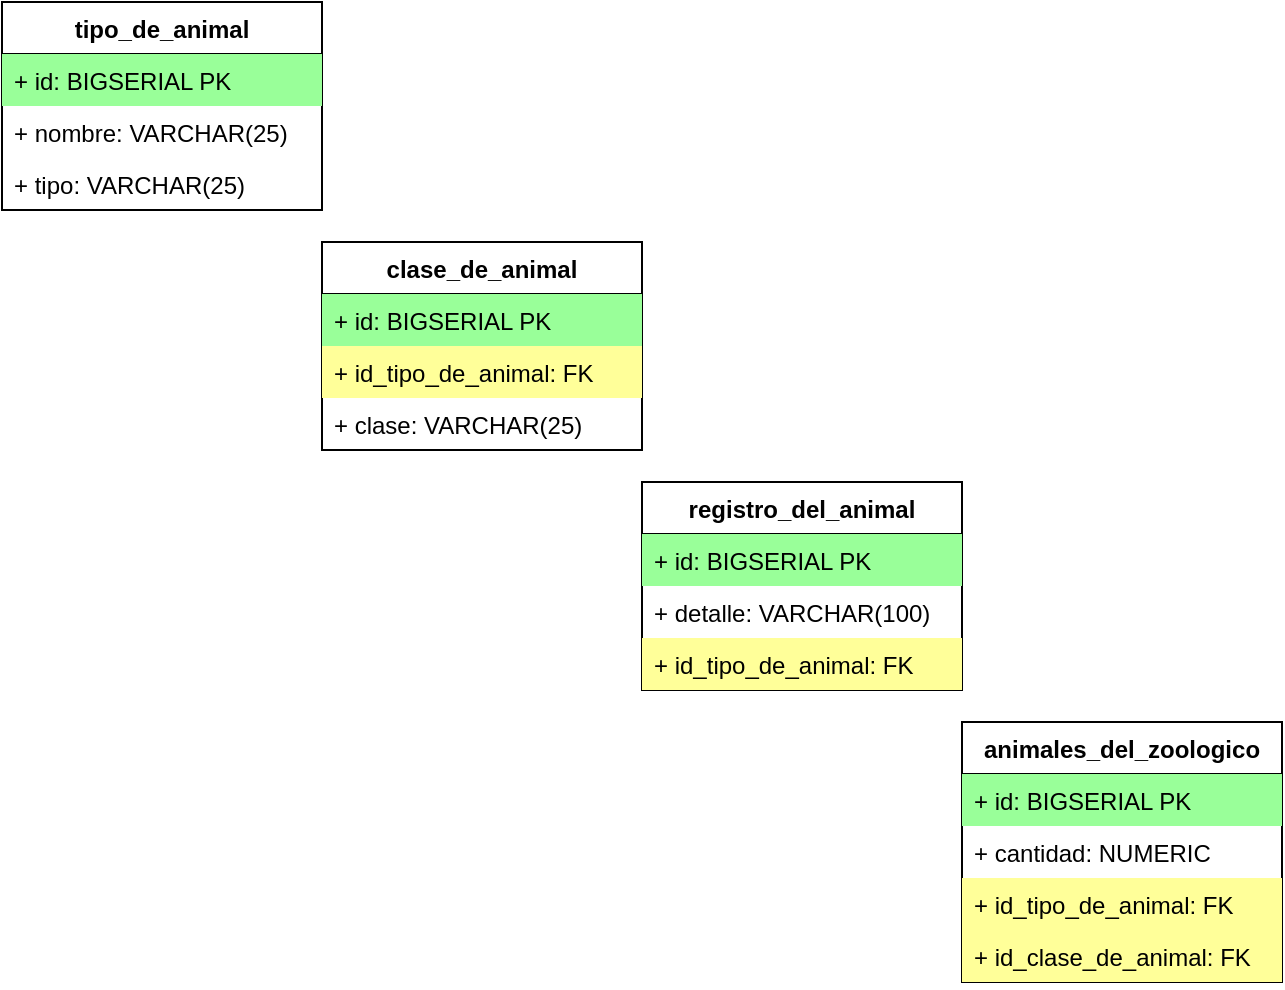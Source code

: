 <mxfile version="14.1.8" type="device"><diagram id="ZN68gTJ8dusZeaVZvQAO" name="Página-1"><mxGraphModel dx="1092" dy="504" grid="1" gridSize="10" guides="1" tooltips="1" connect="1" arrows="1" fold="1" page="1" pageScale="1" pageWidth="827" pageHeight="1169" math="0" shadow="0"><root><mxCell id="0"/><mxCell id="1" parent="0"/><mxCell id="hshZkQrLl-ibZ2I1Zfgl-1" value="tipo_de_animal" style="swimlane;fontStyle=1;align=center;verticalAlign=top;childLayout=stackLayout;horizontal=1;startSize=26;horizontalStack=0;resizeParent=1;resizeParentMax=0;resizeLast=0;collapsible=1;marginBottom=0;" parent="1" vertex="1"><mxGeometry x="40" width="160" height="104" as="geometry"/></mxCell><mxCell id="hshZkQrLl-ibZ2I1Zfgl-2" value="+ id: BIGSERIAL PK" style="text;strokeColor=none;fillColor=#99FF99;align=left;verticalAlign=top;spacingLeft=4;spacingRight=4;overflow=hidden;rotatable=0;points=[[0,0.5],[1,0.5]];portConstraint=eastwest;" parent="hshZkQrLl-ibZ2I1Zfgl-1" vertex="1"><mxGeometry y="26" width="160" height="26" as="geometry"/></mxCell><mxCell id="hshZkQrLl-ibZ2I1Zfgl-18" value="+ nombre: VARCHAR(25)" style="text;strokeColor=none;fillColor=none;align=left;verticalAlign=top;spacingLeft=4;spacingRight=4;overflow=hidden;rotatable=0;points=[[0,0.5],[1,0.5]];portConstraint=eastwest;" parent="hshZkQrLl-ibZ2I1Zfgl-1" vertex="1"><mxGeometry y="52" width="160" height="26" as="geometry"/></mxCell><mxCell id="hshZkQrLl-ibZ2I1Zfgl-19" value="+ tipo: VARCHAR(25)" style="text;strokeColor=none;fillColor=none;align=left;verticalAlign=top;spacingLeft=4;spacingRight=4;overflow=hidden;rotatable=0;points=[[0,0.5],[1,0.5]];portConstraint=eastwest;" parent="hshZkQrLl-ibZ2I1Zfgl-1" vertex="1"><mxGeometry y="78" width="160" height="26" as="geometry"/></mxCell><mxCell id="hshZkQrLl-ibZ2I1Zfgl-5" value="registro_del_animal" style="swimlane;fontStyle=1;align=center;verticalAlign=top;childLayout=stackLayout;horizontal=1;startSize=26;horizontalStack=0;resizeParent=1;resizeParentMax=0;resizeLast=0;collapsible=1;marginBottom=0;" parent="1" vertex="1"><mxGeometry x="360" y="240" width="160" height="104" as="geometry"/></mxCell><mxCell id="hshZkQrLl-ibZ2I1Zfgl-22" value="+ id: BIGSERIAL PK" style="text;strokeColor=none;fillColor=#99FF99;align=left;verticalAlign=top;spacingLeft=4;spacingRight=4;overflow=hidden;rotatable=0;points=[[0,0.5],[1,0.5]];portConstraint=eastwest;" parent="hshZkQrLl-ibZ2I1Zfgl-5" vertex="1"><mxGeometry y="26" width="160" height="26" as="geometry"/></mxCell><mxCell id="hshZkQrLl-ibZ2I1Zfgl-6" value="+ detalle: VARCHAR(100)" style="text;strokeColor=none;fillColor=none;align=left;verticalAlign=top;spacingLeft=4;spacingRight=4;overflow=hidden;rotatable=0;points=[[0,0.5],[1,0.5]];portConstraint=eastwest;" parent="hshZkQrLl-ibZ2I1Zfgl-5" vertex="1"><mxGeometry y="52" width="160" height="26" as="geometry"/></mxCell><mxCell id="hshZkQrLl-ibZ2I1Zfgl-26" value="+ id_tipo_de_animal: FK" style="text;strokeColor=none;fillColor=#FFFF99;align=left;verticalAlign=top;spacingLeft=4;spacingRight=4;overflow=hidden;rotatable=0;points=[[0,0.5],[1,0.5]];portConstraint=eastwest;" parent="hshZkQrLl-ibZ2I1Zfgl-5" vertex="1"><mxGeometry y="78" width="160" height="26" as="geometry"/></mxCell><mxCell id="hshZkQrLl-ibZ2I1Zfgl-9" value="animales_del_zoologico" style="swimlane;fontStyle=1;align=center;verticalAlign=top;childLayout=stackLayout;horizontal=1;startSize=26;horizontalStack=0;resizeParent=1;resizeParentMax=0;resizeLast=0;collapsible=1;marginBottom=0;" parent="1" vertex="1"><mxGeometry x="520" y="360" width="160" height="130" as="geometry"/></mxCell><mxCell id="hshZkQrLl-ibZ2I1Zfgl-25" value="+ id: BIGSERIAL PK" style="text;strokeColor=none;fillColor=#99FF99;align=left;verticalAlign=top;spacingLeft=4;spacingRight=4;overflow=hidden;rotatable=0;points=[[0,0.5],[1,0.5]];portConstraint=eastwest;" parent="hshZkQrLl-ibZ2I1Zfgl-9" vertex="1"><mxGeometry y="26" width="160" height="26" as="geometry"/></mxCell><mxCell id="hshZkQrLl-ibZ2I1Zfgl-10" value="+ cantidad: NUMERIC" style="text;strokeColor=none;fillColor=none;align=left;verticalAlign=top;spacingLeft=4;spacingRight=4;overflow=hidden;rotatable=0;points=[[0,0.5],[1,0.5]];portConstraint=eastwest;" parent="hshZkQrLl-ibZ2I1Zfgl-9" vertex="1"><mxGeometry y="52" width="160" height="26" as="geometry"/></mxCell><mxCell id="hshZkQrLl-ibZ2I1Zfgl-29" value="+ id_tipo_de_animal: FK" style="text;strokeColor=none;fillColor=#FFFF99;align=left;verticalAlign=top;spacingLeft=4;spacingRight=4;overflow=hidden;rotatable=0;points=[[0,0.5],[1,0.5]];portConstraint=eastwest;" parent="hshZkQrLl-ibZ2I1Zfgl-9" vertex="1"><mxGeometry y="78" width="160" height="26" as="geometry"/></mxCell><mxCell id="hshZkQrLl-ibZ2I1Zfgl-28" value="+ id_clase_de_animal: FK" style="text;strokeColor=none;fillColor=#FFFF99;align=left;verticalAlign=top;spacingLeft=4;spacingRight=4;overflow=hidden;rotatable=0;points=[[0,0.5],[1,0.5]];portConstraint=eastwest;" parent="hshZkQrLl-ibZ2I1Zfgl-9" vertex="1"><mxGeometry y="104" width="160" height="26" as="geometry"/></mxCell><mxCell id="hshZkQrLl-ibZ2I1Zfgl-13" value="clase_de_animal" style="swimlane;fontStyle=1;align=center;verticalAlign=top;childLayout=stackLayout;horizontal=1;startSize=26;horizontalStack=0;resizeParent=1;resizeParentMax=0;resizeLast=0;collapsible=1;marginBottom=0;" parent="1" vertex="1"><mxGeometry x="200" y="120" width="160" height="104" as="geometry"/></mxCell><mxCell id="hshZkQrLl-ibZ2I1Zfgl-14" value="+ id: BIGSERIAL PK" style="text;strokeColor=none;fillColor=#99FF99;align=left;verticalAlign=top;spacingLeft=4;spacingRight=4;overflow=hidden;rotatable=0;points=[[0,0.5],[1,0.5]];portConstraint=eastwest;" parent="hshZkQrLl-ibZ2I1Zfgl-13" vertex="1"><mxGeometry y="26" width="160" height="26" as="geometry"/></mxCell><mxCell id="hshZkQrLl-ibZ2I1Zfgl-20" value="+ id_tipo_de_animal: FK" style="text;strokeColor=none;fillColor=#FFFF99;align=left;verticalAlign=top;spacingLeft=4;spacingRight=4;overflow=hidden;rotatable=0;points=[[0,0.5],[1,0.5]];portConstraint=eastwest;" parent="hshZkQrLl-ibZ2I1Zfgl-13" vertex="1"><mxGeometry y="52" width="160" height="26" as="geometry"/></mxCell><mxCell id="hshZkQrLl-ibZ2I1Zfgl-23" value="+ clase: VARCHAR(25)" style="text;strokeColor=none;fillColor=none;align=left;verticalAlign=top;spacingLeft=4;spacingRight=4;overflow=hidden;rotatable=0;points=[[0,0.5],[1,0.5]];portConstraint=eastwest;" parent="hshZkQrLl-ibZ2I1Zfgl-13" vertex="1"><mxGeometry y="78" width="160" height="26" as="geometry"/></mxCell></root></mxGraphModel></diagram></mxfile>